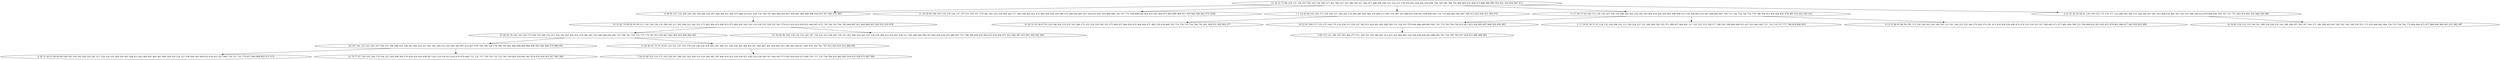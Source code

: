 digraph true_tree {
	"0" -> "1"
	"0" -> "2"
	"0" -> "3"
	"0" -> "4"
	"4" -> "5"
	"0" -> "6"
	"1" -> "7"
	"7" -> "8"
	"8" -> "9"
	"5" -> "10"
	"6" -> "11"
	"4" -> "12"
	"9" -> "13"
	"4" -> "14"
	"8" -> "15"
	"7" -> "16"
	"3" -> "17"
	"15" -> "18"
	"9" -> "19"
	"0" [label="13 24 52 73 80 124 151 156 167 185 193 194 200 217 261 300 312 325 380 395 417 444 477 488 499 508 521 554 572 578 595 601 604 642 650 699 704 749 760 768 792 800 805 832 858 873 886 890 895 916 921 936 954 967 973"];
	"1" [label="8 38 50 127 133 168 169 182 190 209 259 287 368 384 431 462 475 480 610 621 654 732 763 797 803 806 810 817 830 881 882 888 908 930 937 957 961 972 983"];
	"2" [label="21 29 39 83 100 103 110 138 144 157 197 251 255 257 278 285 302 319 359 360 363 377 385 396 403 422 472 483 504 544 559 560 575 588 592 605 611 624 625 641 652 666 682 745 747 771 796 808 814 824 831 847 862 875 893 899 904 911 919 944 949 962 974 1000"];
	"3" [label="1 2 14 42 84 101 165 171 229 230 237 249 262 274 284 295 340 364 378 400 512 561 574 587 591 600 623 630 655 658 669 695 714 735 826 863 883 887 909 913 923 934 951 969 970"];
	"4" [label="11 27 36 57 63 106 112 136 150 207 234 276 289 290 303 310 341 393 405 416 420 428 445 490 498 513 576 590 603 622 647 648 683 687 706 713 724 734 746 754 774 788 794 812 816 836 855 878 885 914 941 945 952"];
	"5" [label="18 22 91 109 117 119 137 148 179 216 258 313 336 337 362 413 424 442 492 496 500 531 556 567 579 644 686 689 691 692 743 770 783 790 795 819 821 823 838 892 897 898 926 956 985"];
	"6" [label="6 23 25 28 54 68 81 120 149 155 175 176 177 214 246 293 306 315 324 348 367 387 419 449 476 482 501 522 537 584 596 632 679 684 696 705 707 727 751 843 870 891 935 948 958 966"];
	"7" [label="35 53 62 79 89 92 95 99 111 116 139 159 174 180 192 211 265 294 323 342 351 373 402 404 433 448 453 473 484 493 502 516 519 530 533 539 552 563 570 612 616 619 628 631 640 667 672 729 744 762 764 782 804 807 811 849 880 907 929 932 939 978"];
	"8" [label="51 60 64 76 142 145 160 173 204 210 240 272 327 354 356 397 426 432 479 506 507 535 546 649 656 685 725 740 741 759 773 775 779 787 813 820 857 865 903 924 960 964 991"];
	"9" [label="30 107 181 215 221 243 247 256 271 296 298 335 338 345 349 353 357 361 381 394 515 523 562 585 607 614 637 670 700 709 728 778 780 781 801 846 848 869 884 896 943 946 968 979 989 993"];
	"10" [label="3 69 115 121 186 187 203 206 277 311 328 331 350 390 407 415 421 452 469 485 534 594 638 639 643 688 693 701 720 785 793 827 829 853 986 988 990"];
	"11" [label="16 70 85 118 122 125 146 161 189 218 226 232 242 268 286 297 305 307 344 371 386 399 429 447 503 541 542 548 550 551 571 635 646 662 664 726 733 758 766 772 864 866 872 877 889 894 900 905 915 982 997"];
	"12" [label="5 17 19 41 56 71 97 134 152 158 188 191 212 220 224 227 231 248 260 320 322 372 388 457 464 481 517 525 532 553 558 577 586 593 598 606 608 615 627 653 663 665 711 716 719 757 777 798 818 840 859"];
	"13" [label="4 26 31 44 61 88 90 98 108 183 199 202 208 228 281 317 318 326 332 389 392 401 408 412 443 460 461 463 467 486 509 524 526 527 536 566 581 609 633 634 651 657 660 718 721 723 776 851 860 868 902 971 976"];
	"14" [label="9 12 37 46 65 86 94 105 113 130 140 163 164 184 205 213 241 244 252 253 264 279 369 374 391 411 418 430 436 440 470 474 510 529 555 557 569 645 671 677 681 690 708 722 799 809 822 833 835 837 879 901 906 917 942 950 955 998"];
	"15" [label="15 40 49 55 72 75 78 82 123 131 141 153 178 233 236 250 254 283 291 299 321 330 358 365 366 423 427 465 487 491 494 495 543 549 582 599 617 661 676 742 761 767 815 850 910 912 984 992"];
	"16" [label="47 59 66 96 104 128 132 135 143 147 154 222 225 238 245 270 273 301 308 316 347 355 376 379 398 414 435 441 478 511 545 568 580 589 597 602 626 659 675 680 697 715 748 789 828 834 844 852 854 856 871 925 940 947 953 981 994 995 999"];
	"17" [label="10 20 32 45 58 67 93 129 198 201 219 235 263 266 275 333 334 339 343 352 375 409 437 446 450 455 466 468 471 489 528 629 668 702 710 736 755 756 786 791 841 928 931 959 963 977"];
	"18" [label="7 34 43 48 102 114 172 195 239 267 280 282 292 309 314 329 346 382 383 406 410 425 434 438 451 459 520 538 540 547 564 565 573 583 620 636 673 698 703 717 730 738 784 825 842 845 918 933 938 975 987 996"];
	"19" [label="33 74 77 87 126 162 166 170 196 223 269 288 304 370 439 454 456 458 497 505 514 518 613 618 674 678 694 712 731 737 739 750 752 753 765 769 802 839 861 867 874 876 920 922 927 965 980"];
}
